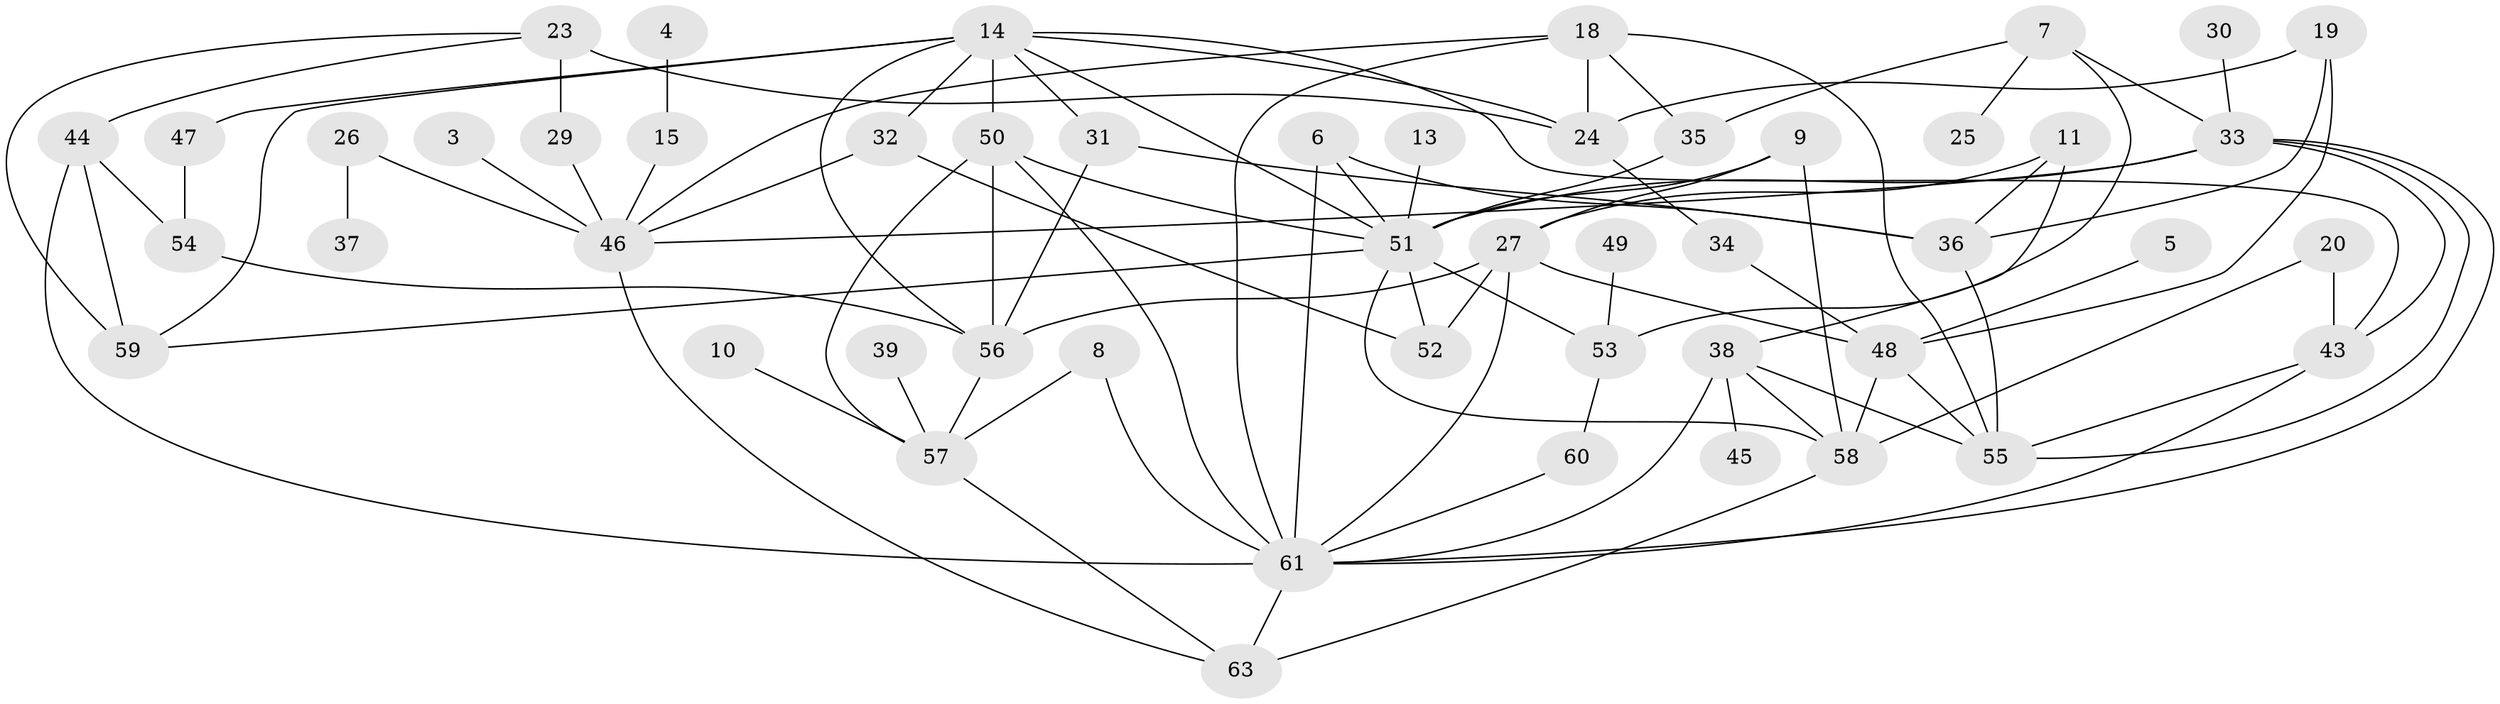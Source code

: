 // original degree distribution, {0: 0.0873015873015873, 5: 0.09523809523809523, 2: 0.2777777777777778, 4: 0.11904761904761904, 6: 0.023809523809523808, 3: 0.21428571428571427, 1: 0.16666666666666666, 7: 0.015873015873015872}
// Generated by graph-tools (version 1.1) at 2025/25/03/09/25 03:25:23]
// undirected, 51 vertices, 95 edges
graph export_dot {
graph [start="1"]
  node [color=gray90,style=filled];
  3;
  4;
  5;
  6;
  7;
  8;
  9;
  10;
  11;
  13;
  14;
  15;
  18;
  19;
  20;
  23;
  24;
  25;
  26;
  27;
  29;
  30;
  31;
  32;
  33;
  34;
  35;
  36;
  37;
  38;
  39;
  43;
  44;
  45;
  46;
  47;
  48;
  49;
  50;
  51;
  52;
  53;
  54;
  55;
  56;
  57;
  58;
  59;
  60;
  61;
  63;
  3 -- 46 [weight=1.0];
  4 -- 15 [weight=1.0];
  5 -- 48 [weight=1.0];
  6 -- 36 [weight=1.0];
  6 -- 51 [weight=2.0];
  6 -- 61 [weight=1.0];
  7 -- 25 [weight=1.0];
  7 -- 33 [weight=1.0];
  7 -- 35 [weight=1.0];
  7 -- 53 [weight=1.0];
  8 -- 57 [weight=1.0];
  8 -- 61 [weight=1.0];
  9 -- 27 [weight=1.0];
  9 -- 51 [weight=1.0];
  9 -- 58 [weight=1.0];
  10 -- 57 [weight=1.0];
  11 -- 27 [weight=1.0];
  11 -- 36 [weight=1.0];
  11 -- 38 [weight=1.0];
  13 -- 51 [weight=1.0];
  14 -- 24 [weight=1.0];
  14 -- 31 [weight=1.0];
  14 -- 32 [weight=1.0];
  14 -- 43 [weight=1.0];
  14 -- 47 [weight=1.0];
  14 -- 50 [weight=1.0];
  14 -- 51 [weight=1.0];
  14 -- 56 [weight=1.0];
  14 -- 59 [weight=1.0];
  15 -- 46 [weight=1.0];
  18 -- 24 [weight=1.0];
  18 -- 35 [weight=1.0];
  18 -- 46 [weight=1.0];
  18 -- 55 [weight=1.0];
  18 -- 61 [weight=1.0];
  19 -- 24 [weight=1.0];
  19 -- 36 [weight=1.0];
  19 -- 48 [weight=1.0];
  20 -- 43 [weight=1.0];
  20 -- 58 [weight=1.0];
  23 -- 24 [weight=2.0];
  23 -- 29 [weight=1.0];
  23 -- 44 [weight=1.0];
  23 -- 59 [weight=1.0];
  24 -- 34 [weight=1.0];
  26 -- 37 [weight=1.0];
  26 -- 46 [weight=1.0];
  27 -- 48 [weight=1.0];
  27 -- 52 [weight=1.0];
  27 -- 56 [weight=1.0];
  27 -- 61 [weight=1.0];
  29 -- 46 [weight=1.0];
  30 -- 33 [weight=1.0];
  31 -- 36 [weight=1.0];
  31 -- 56 [weight=1.0];
  32 -- 46 [weight=1.0];
  32 -- 52 [weight=1.0];
  33 -- 43 [weight=1.0];
  33 -- 46 [weight=1.0];
  33 -- 51 [weight=1.0];
  33 -- 55 [weight=1.0];
  33 -- 61 [weight=1.0];
  34 -- 48 [weight=1.0];
  35 -- 51 [weight=1.0];
  36 -- 55 [weight=1.0];
  38 -- 45 [weight=1.0];
  38 -- 55 [weight=1.0];
  38 -- 58 [weight=1.0];
  38 -- 61 [weight=1.0];
  39 -- 57 [weight=1.0];
  43 -- 55 [weight=1.0];
  43 -- 61 [weight=1.0];
  44 -- 54 [weight=1.0];
  44 -- 59 [weight=1.0];
  44 -- 61 [weight=1.0];
  46 -- 63 [weight=1.0];
  47 -- 54 [weight=1.0];
  48 -- 55 [weight=1.0];
  48 -- 58 [weight=1.0];
  49 -- 53 [weight=1.0];
  50 -- 51 [weight=1.0];
  50 -- 56 [weight=2.0];
  50 -- 57 [weight=1.0];
  50 -- 61 [weight=1.0];
  51 -- 52 [weight=2.0];
  51 -- 53 [weight=1.0];
  51 -- 58 [weight=1.0];
  51 -- 59 [weight=1.0];
  53 -- 60 [weight=1.0];
  54 -- 56 [weight=1.0];
  56 -- 57 [weight=1.0];
  57 -- 63 [weight=1.0];
  58 -- 63 [weight=1.0];
  60 -- 61 [weight=1.0];
  61 -- 63 [weight=1.0];
}
